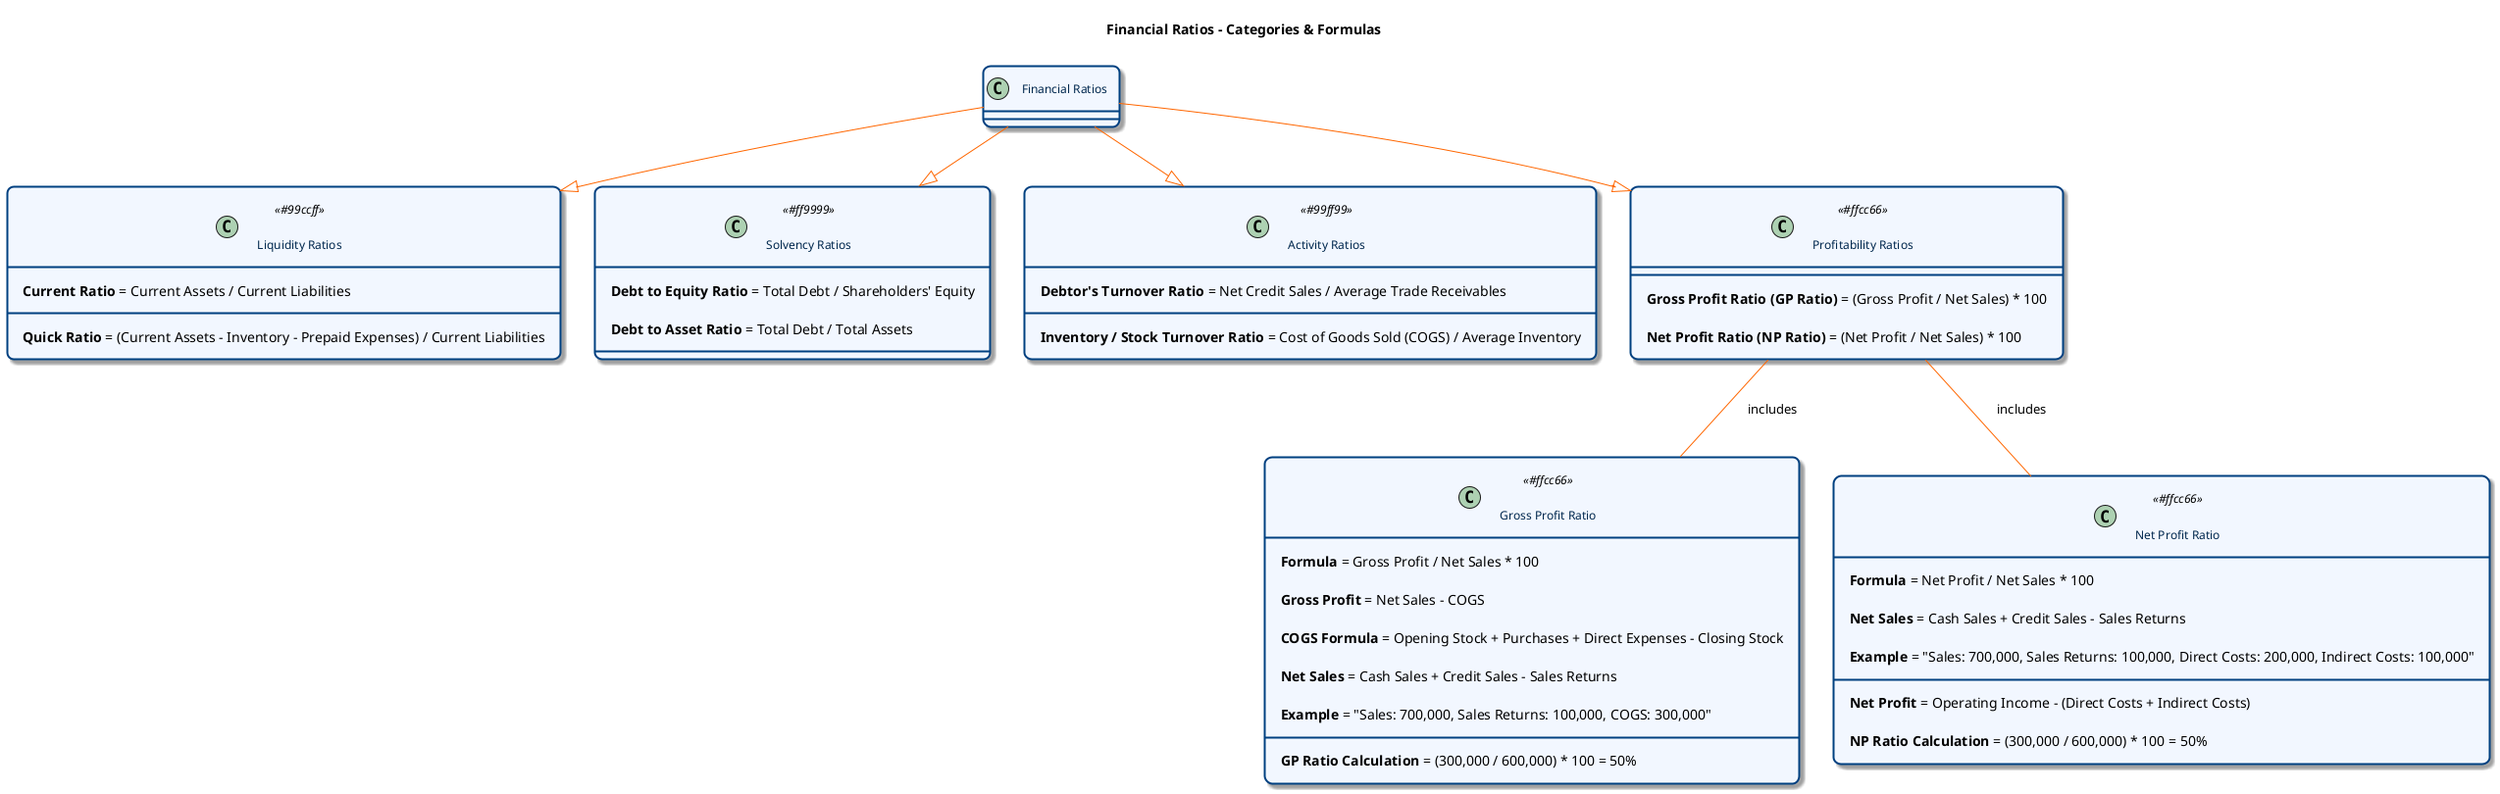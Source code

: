 @startuml
title Financial Ratios - Categories & Formulas
skinparam BackgroundColor #ffffff
skinparam ClassBackgroundColor #f2f7ff
skinparam ClassBorderColor #004080
skinparam ClassFontColor #00274d
skinparam ClassFontSize 12
skinparam ArrowColor #ff6600
skinparam Shadowing true
skinparam RoundCorner 15
skinparam Padding 10
skinparam ClassBorderThickness 2
skinparam ClassAttributeIconSize 0

class "Financial Ratios" as FR {
}

class "Liquidity Ratios" as LR <<#99ccff>> {
  **Current Ratio** = Current Assets / Current Liabilities
  **Quick Ratio** = (Current Assets - Inventory - Prepaid Expenses) / Current Liabilities
}

class "Solvency Ratios" as SR <<#ff9999>> {
  **Debt to Equity Ratio** = Total Debt / Shareholders' Equity
  **Debt to Asset Ratio** = Total Debt / Total Assets
}

class "Activity Ratios" as AR <<#99ff99>> {
  **Inventory / Stock Turnover Ratio** = Cost of Goods Sold (COGS) / Average Inventory
  **Debtor's Turnover Ratio** = Net Credit Sales / Average Trade Receivables
}

class "Profitability Ratios" as PR <<#ffcc66>> {
  **Gross Profit Ratio (GP Ratio)** = (Gross Profit / Net Sales) * 100
  **Net Profit Ratio (NP Ratio)** = (Net Profit / Net Sales) * 100
}

class "Gross Profit Ratio" as GPR <<#ffcc66>> {
  **Formula** = Gross Profit / Net Sales * 100
  **Gross Profit** = Net Sales - COGS
  **COGS Formula** = Opening Stock + Purchases + Direct Expenses - Closing Stock
  **Net Sales** = Cash Sales + Credit Sales - Sales Returns
  **Example** = "Sales: 700,000, Sales Returns: 100,000, COGS: 300,000"
  **GP Ratio Calculation** = (300,000 / 600,000) * 100 = 50%
}

class "Net Profit Ratio" as NPR <<#ffcc66>> {
  **Formula** = Net Profit / Net Sales * 100
  **Net Profit** = Operating Income - (Direct Costs + Indirect Costs)
  **Net Sales** = Cash Sales + Credit Sales - Sales Returns
  **Example** = "Sales: 700,000, Sales Returns: 100,000, Direct Costs: 200,000, Indirect Costs: 100,000"
  **NP Ratio Calculation** = (300,000 / 600,000) * 100 = 50%
}

FR --|> LR
FR --|> SR
FR --|> AR
FR --|> PR
PR -- GPR : "includes"
PR -- NPR : "includes"

@enduml
